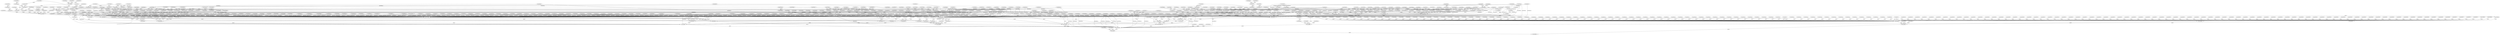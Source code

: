 digraph Ontology {
	page="11,17";
	edge [label="is a"];
	CCO_B0000001 -> CCO_U0000004;
	edge [label="participates_in"];
	CCO_B0000001 -> CCO_P0000004;
	CCO_B0000002 -> CCO_U0000004;
	edge [label="participates_in"];
	CCO_B0000002 -> CCO_P0000004;
	CCO_B0000005 -> CCO_U0000004;
	edge [label="participates_in"];
	CCO_B0000005 -> CCO_P0000004;
	CCO_B0000005 -> CCO_P0000010;
	CCO_B0000006 -> CCO_U0000004;
	edge [label="participates_in"];
	CCO_B0000006 -> CCO_P0000124;
	CCO_B0000007 -> CCO_U0000004;
	edge [label="participates_in"];
	CCO_B0000007 -> CCO_P0000015;
	CCO_B0000008 -> CCO_U0000004;
	edge [label="participates_in"];
	CCO_B0000008 -> CCO_P0000067;
	CCO_B0000008 -> CCO_P0000068;
	CCO_B0000008 -> CCO_P0000108;
	CCO_B0000009 -> CCO_U0000004;
	edge [label="participates_in"];
	CCO_B0000009 -> CCO_P0000007;
	CCO_B0000009 -> CCO_P0000178;
	CCO_B0000010 -> CCO_U0000004;
	edge [label="participates_in"];
	CCO_B0000010 -> CCO_P0000194;
	CCO_B0000011 -> CCO_U0000004;
	edge [label="participates_in"];
	CCO_B0000011 -> CCO_P0000194;
	CCO_B0000012 -> CCO_U0000004;
	edge [label="participates_in"];
	CCO_B0000012 -> CCO_P0000194;
	CCO_B0000013 -> CCO_U0000004;
	edge [label="participates_in"];
	CCO_B0000013 -> CCO_P0000004;
	CCO_B0000013 -> CCO_P0000010;
	CCO_B0000014 -> CCO_U0000004;
	edge [label="participates_in"];
	CCO_B0000014 -> CCO_P0000004;
	CCO_B0000014 -> CCO_P0000010;
	CCO_B0000015 -> CCO_U0000004;
	edge [label="participates_in"];
	CCO_B0000015 -> CCO_P0000004;
	CCO_B0000015 -> CCO_P0000010;
	CCO_B0000016 -> CCO_U0000004;
	edge [label="participates_in"];
	CCO_B0000016 -> CCO_P0000004;
	CCO_B0000017 -> CCO_U0000004;
	edge [label="participates_in"];
	CCO_B0000017 -> CCO_P0000015;
	CCO_B0000018 -> CCO_U0000004;
	edge [label="participates_in"];
	CCO_B0000018 -> CCO_P0000003;
	CCO_B0000019 -> CCO_U0000004;
	edge [label="participates_in"];
	CCO_B0000019 -> CCO_P0000124;
	CCO_B0000020 -> CCO_U0000004;
	edge [label="participates_in"];
	CCO_B0000020 -> CCO_P0000103;
	CCO_B0000021 -> CCO_U0000004;
	edge [label="participates_in"];
	CCO_B0000021 -> CCO_P0000108;
	CCO_B0000022 -> CCO_U0000004;
	edge [label="participates_in"];
	CCO_B0000022 -> CCO_P0000103;
	CCO_B0000022 -> CCO_P0000108;
	CCO_B0000022 -> CCO_P0000117;
	CCO_B0000022 -> CCO_P0000120;
	CCO_B0000023 -> CCO_U0000004;
	edge [label="participates_in"];
	CCO_B0000023 -> CCO_P0000004;
	CCO_B0000024 -> CCO_U0000004;
	edge [label="participates_in"];
	CCO_B0000024 -> CCO_P0000004;
	CCO_B0000025 -> CCO_U0000004;
	edge [label="participates_in"];
	CCO_B0000025 -> CCO_P0000004;
	CCO_B0000026 -> CCO_U0000004;
	edge [label="participates_in"];
	CCO_B0000026 -> CCO_P0000108;
	CCO_B0000026 -> CCO_P0000233;
	CCO_B0000028 -> CCO_U0000004;
	edge [label="participates_in"];
	CCO_B0000028 -> CCO_P0000004;
	CCO_B0000029 -> CCO_U0000004;
	edge [label="participates_in"];
	CCO_B0000029 -> CCO_P0000004;
	CCO_B0000030 -> CCO_U0000004;
	edge [label="participates_in"];
	CCO_B0000030 -> CCO_P0000056;
	CCO_B0000031 -> CCO_U0000004;
	edge [label="participates_in"];
	CCO_B0000031 -> CCO_P0000056;
	CCO_B0000032 -> CCO_U0000004;
	edge [label="participates_in"];
	CCO_B0000032 -> CCO_P0000294;
	CCO_B0000033 -> CCO_U0000004;
	edge [label="participates_in"];
	CCO_B0000033 -> CCO_P0000294;
	CCO_B0000034 -> CCO_U0000004;
	edge [label="participates_in"];
	CCO_B0000034 -> CCO_P0000103;
	CCO_B0000035 -> CCO_U0000004;
	edge [label="participates_in"];
	CCO_B0000035 -> CCO_P0000124;
	CCO_B0000036 -> CCO_U0000004;
	edge [label="participates_in"];
	CCO_B0000036 -> CCO_P0000112;
	CCO_B0000037 -> CCO_U0000004;
	edge [label="participates_in"];
	CCO_B0000037 -> CCO_P0000130;
	CCO_B0000038 -> CCO_U0000004;
	edge [label="participates_in"];
	CCO_B0000038 -> CCO_P0000004;
	CCO_B0000039 -> CCO_U0000004;
	edge [label="participates_in"];
	CCO_B0000039 -> CCO_P0000004;
	CCO_B0000040 -> CCO_U0000004;
	edge [label="participates_in"];
	CCO_B0000040 -> CCO_P0000004;
	CCO_B0000041 -> CCO_U0000004;
	edge [label="participates_in"];
	CCO_B0000041 -> CCO_P0000194;
	CCO_B0000042 -> CCO_U0000004;
	edge [label="participates_in"];
	CCO_B0000042 -> CCO_P0000093;
	CCO_B0000043 -> CCO_U0000004;
	edge [label="participates_in"];
	CCO_B0000043 -> CCO_P0000056;
	CCO_B0000045 -> CCO_U0000004;
	edge [label="participates_in"];
	CCO_B0000045 -> CCO_P0000056;
	CCO_B0000046 -> CCO_U0000004;
	edge [label="participates_in"];
	CCO_B0000046 -> CCO_P0000004;
	CCO_B0000047 -> CCO_U0000004;
	edge [label="participates_in"];
	CCO_B0000047 -> CCO_P0000004;
	CCO_B0000048 -> CCO_U0000004;
	edge [label="participates_in"];
	CCO_B0000048 -> CCO_P0000004;
	CCO_B0000049 -> CCO_U0000004;
	edge [label="participates_in"];
	CCO_B0000049 -> CCO_P0000004;
	CCO_B0000050 -> CCO_U0000004;
	edge [label="participates_in"];
	CCO_B0000050 -> CCO_P0000009;
	CCO_B0000051 -> CCO_U0000004;
	edge [label="participates_in"];
	CCO_B0000051 -> CCO_P0000004;
	CCO_B0000052 -> CCO_U0000004;
	edge [label="participates_in"];
	CCO_B0000052 -> CCO_P0000004;
	CCO_B0000053 -> CCO_U0000004;
	edge [label="participates_in"];
	CCO_B0000053 -> CCO_P0000004;
	CCO_B0000054 -> CCO_U0000004;
	edge [label="participates_in"];
	CCO_B0000054 -> CCO_P0000056;
	CCO_B0000055 -> CCO_U0000004;
	edge [label="participates_in"];
	CCO_B0000055 -> CCO_P0000004;
	CCO_B0000056 -> CCO_U0000004;
	edge [label="participates_in"];
	CCO_B0000056 -> CCO_P0000004;
	CCO_B0000057 -> CCO_U0000004;
	edge [label="participates_in"];
	CCO_B0000057 -> CCO_P0000004;
	CCO_B0000058 -> CCO_U0000004;
	edge [label="participates_in"];
	CCO_B0000058 -> CCO_P0000004;
	CCO_B0000059 -> CCO_U0000004;
	edge [label="participates_in"];
	CCO_B0000059 -> CCO_P0000194;
	CCO_B0000060 -> CCO_U0000004;
	edge [label="participates_in"];
	CCO_B0000060 -> CCO_P0000004;
	CCO_B0000061 -> CCO_U0000004;
	edge [label="participates_in"];
	CCO_B0000061 -> CCO_P0000004;
	CCO_B0000062 -> CCO_U0000004;
	edge [label="participates_in"];
	CCO_B0000062 -> CCO_P0000004;
	CCO_B0000063 -> CCO_U0000004;
	edge [label="participates_in"];
	CCO_B0000063 -> CCO_P0000056;
	CCO_B0000064 -> CCO_U0000004;
	edge [label="participates_in"];
	CCO_B0000064 -> CCO_P0000037;
	CCO_B0000064 -> CCO_P0000069;
	CCO_B0000065 -> CCO_U0000004;
	edge [label="participates_in"];
	CCO_B0000065 -> CCO_P0000004;
	CCO_B0000066 -> CCO_U0000004;
	edge [label="participates_in"];
	CCO_B0000066 -> CCO_P0000139;
	CCO_B0000067 -> CCO_U0000004;
	edge [label="participates_in"];
	CCO_B0000067 -> CCO_P0000004;
	CCO_B0000070 -> CCO_U0000004;
	edge [label="participates_in"];
	CCO_B0000070 -> CCO_P0000004;
	CCO_B0000071 -> CCO_U0000004;
	edge [label="participates_in"];
	CCO_B0000071 -> CCO_P0000004;
	CCO_B0000072 -> CCO_U0000004;
	edge [label="participates_in"];
	CCO_B0000072 -> CCO_P0000108;
	CCO_B0000073 -> CCO_U0000004;
	edge [label="participates_in"];
	CCO_B0000073 -> CCO_P0000057;
	CCO_B0000073 -> CCO_P0000194;
	CCO_B0000074 -> CCO_U0000004;
	edge [label="participates_in"];
	CCO_B0000074 -> CCO_P0000069;
	CCO_B0000075 -> CCO_U0000004;
	edge [label="participates_in"];
	CCO_B0000075 -> CCO_P0000004;
	CCO_B0000076 -> CCO_U0000004;
	edge [label="participates_in"];
	CCO_B0000076 -> CCO_P0000004;
	CCO_B0000078 -> CCO_U0000004;
	edge [label="participates_in"];
	CCO_B0000078 -> CCO_P0000004;
	CCO_B0000079 -> CCO_U0000004;
	edge [label="participates_in"];
	CCO_B0000079 -> CCO_P0000093;
	CCO_B0000080 -> CCO_U0000004;
	edge [label="participates_in"];
	CCO_B0000080 -> CCO_P0000194;
	CCO_B0000081 -> CCO_U0000004;
	edge [label="participates_in"];
	CCO_B0000081 -> CCO_P0000004;
	CCO_B0000082 -> CCO_U0000004;
	edge [label="participates_in"];
	CCO_B0000082 -> CCO_P0000056;
	CCO_B0000083 -> CCO_U0000004;
	edge [label="participates_in"];
	CCO_B0000083 -> CCO_P0000194;
	CCO_B0000084 -> CCO_U0000004;
	edge [label="participates_in"];
	CCO_B0000084 -> CCO_P0000004;
	CCO_B0000085 -> CCO_U0000004;
	edge [label="participates_in"];
	CCO_B0000085 -> CCO_P0000004;
	CCO_B0000086 -> CCO_U0000004;
	edge [label="participates_in"];
	CCO_B0000086 -> CCO_P0000004;
	CCO_B0000087 -> CCO_U0000004;
	edge [label="participates_in"];
	CCO_B0000087 -> CCO_P0000004;
	CCO_B0000088 -> CCO_U0000004;
	edge [label="participates_in"];
	CCO_B0000088 -> CCO_P0000004;
	CCO_B0000089 -> CCO_U0000004;
	edge [label="participates_in"];
	CCO_B0000089 -> CCO_P0000163;
	CCO_B0000090 -> CCO_U0000004;
	edge [label="participates_in"];
	CCO_B0000090 -> CCO_P0000004;
	CCO_B0000091 -> CCO_U0000004;
	edge [label="participates_in"];
	CCO_B0000091 -> CCO_P0000254;
	CCO_B0000092 -> CCO_U0000004;
	edge [label="participates_in"];
	CCO_B0000092 -> CCO_P0000108;
	CCO_B0000093 -> CCO_U0000004;
	edge [label="participates_in"];
	CCO_B0000093 -> CCO_P0000004;
	CCO_B0000094 -> CCO_U0000004;
	edge [label="participates_in"];
	CCO_B0000094 -> CCO_P0000056;
	CCO_B0000095 -> CCO_U0000004;
	edge [label="participates_in"];
	CCO_B0000095 -> CCO_P0000103;
	CCO_B0000096 -> CCO_U0000004;
	edge [label="participates_in"];
	CCO_B0000096 -> CCO_P0000004;
	CCO_B0000097 -> CCO_U0000004;
	edge [label="participates_in"];
	CCO_B0000097 -> CCO_P0000004;
	CCO_B0000098 -> CCO_U0000004;
	edge [label="participates_in"];
	CCO_B0000098 -> CCO_P0000004;
	CCO_B0000099 -> CCO_U0000004;
	edge [label="participates_in"];
	CCO_B0000099 -> CCO_P0000004;
	CCO_B0000100 -> CCO_U0000004;
	edge [label="participates_in"];
	CCO_B0000100 -> CCO_P0000069;
	CCO_B0000101 -> CCO_U0000004;
	edge [label="participates_in"];
	CCO_B0000101 -> CCO_P0000004;
	CCO_B0000102 -> CCO_U0000004;
	edge [label="participates_in"];
	CCO_B0000102 -> CCO_P0000078;
	CCO_B0000103 -> CCO_U0000004;
	edge [label="participates_in"];
	CCO_B0000103 -> CCO_P0000004;
	CCO_B0000104 -> CCO_U0000004;
	edge [label="participates_in"];
	CCO_B0000104 -> CCO_P0000004;
	CCO_B0000105 -> CCO_U0000004;
	edge [label="participates_in"];
	CCO_B0000105 -> CCO_P0000004;
	CCO_B0000106 -> CCO_U0000004;
	edge [label="participates_in"];
	CCO_B0000106 -> CCO_P0000194;
	CCO_B0000107 -> CCO_U0000004;
	edge [label="participates_in"];
	CCO_B0000107 -> CCO_P0000092;
	CCO_B0000108 -> CCO_U0000004;
	edge [label="participates_in"];
	CCO_B0000108 -> CCO_P0000266;
	CCO_B0000109 -> CCO_U0000004;
	edge [label="participates_in"];
	CCO_B0000109 -> CCO_P0000004;
	CCO_B0000110 -> CCO_U0000004;
	edge [label="participates_in"];
	CCO_B0000110 -> CCO_P0000056;
	CCO_B0000110 -> CCO_P0000069;
	CCO_B0000111 -> CCO_U0000004;
	edge [label="participates_in"];
	CCO_B0000111 -> CCO_P0000056;
	CCO_B0000112 -> CCO_U0000004;
	edge [label="participates_in"];
	CCO_B0000112 -> CCO_P0000004;
	CCO_B0000113 -> CCO_U0000004;
	edge [label="participates_in"];
	CCO_B0000113 -> CCO_P0000004;
	CCO_B0000114 -> CCO_U0000004;
	edge [label="participates_in"];
	CCO_B0000114 -> CCO_P0000004;
	CCO_B0000115 -> CCO_U0000004;
	edge [label="participates_in"];
	CCO_B0000115 -> CCO_P0000004;
	CCO_B0000116 -> CCO_U0000004;
	edge [label="participates_in"];
	CCO_B0000116 -> CCO_P0000197;
	CCO_B0000117 -> CCO_U0000004;
	edge [label="participates_in"];
	CCO_B0000117 -> CCO_P0000004;
	CCO_B0000118 -> CCO_U0000004;
	edge [label="participates_in"];
	CCO_B0000118 -> CCO_P0000069;
	CCO_B0000118 -> CCO_P0000117;
	CCO_B0000119 -> CCO_U0000004;
	edge [label="participates_in"];
	CCO_B0000119 -> CCO_P0000056;
	CCO_B0000120 -> CCO_U0000004;
	edge [label="participates_in"];
	CCO_B0000120 -> CCO_P0000004;
	CCO_B0000121 -> CCO_U0000004;
	edge [label="participates_in"];
	CCO_B0000121 -> CCO_P0000004;
	CCO_B0000122 -> CCO_U0000004;
	edge [label="participates_in"];
	CCO_B0000122 -> CCO_P0000004;
	CCO_B0000123 -> CCO_U0000004;
	edge [label="participates_in"];
	CCO_B0000123 -> CCO_P0000037;
	CCO_B0000124 -> CCO_U0000004;
	edge [label="participates_in"];
	CCO_B0000124 -> CCO_P0000106;
	CCO_B0000125 -> CCO_U0000004;
	edge [label="participates_in"];
	CCO_B0000125 -> CCO_P0000194;
	CCO_B0000126 -> CCO_U0000004;
	edge [label="participates_in"];
	CCO_B0000126 -> CCO_P0000011;
	CCO_B0000127 -> CCO_U0000004;
	edge [label="participates_in"];
	CCO_B0000127 -> CCO_P0000188;
	CCO_B0000128 -> CCO_U0000004;
	edge [label="participates_in"];
	CCO_B0000128 -> CCO_P0000103;
	CCO_B0000128 -> CCO_P0000108;
	CCO_B0000129 -> CCO_U0000004;
	edge [label="participates_in"];
	CCO_B0000129 -> CCO_P0000069;
	CCO_B0000130 -> CCO_U0000004;
	edge [label="participates_in"];
	CCO_B0000130 -> CCO_P0000131;
	CCO_B0000131 -> CCO_U0000004;
	edge [label="participates_in"];
	CCO_B0000131 -> CCO_P0000069;
	CCO_B0000132 -> CCO_U0000004;
	edge [label="participates_in"];
	CCO_B0000132 -> CCO_P0000288;
	CCO_B0000133 -> CCO_U0000004;
	edge [label="participates_in"];
	CCO_B0000133 -> CCO_P0000004;
	CCO_B0000134 -> CCO_U0000004;
	edge [label="participates_in"];
	CCO_B0000134 -> CCO_P0000056;
	CCO_B0000135 -> CCO_U0000004;
	edge [label="participates_in"];
	CCO_B0000135 -> CCO_P0000009;
	CCO_B0000136 -> CCO_U0000004;
	edge [label="participates_in"];
	CCO_B0000136 -> CCO_P0000004;
	CCO_B0000137 -> CCO_U0000004;
	edge [label="participates_in"];
	CCO_B0000137 -> CCO_P0000004;
	CCO_B0000138 -> CCO_U0000004;
	edge [label="participates_in"];
	CCO_B0000138 -> CCO_P0000056;
	CCO_B0000140 -> CCO_U0000004;
	edge [label="participates_in"];
	CCO_B0000140 -> CCO_P0000130;
	CCO_B0000141 -> CCO_U0000004;
	edge [label="participates_in"];
	CCO_B0000141 -> CCO_P0000011;
	CCO_B0000142 -> CCO_U0000004;
	edge [label="participates_in"];
	CCO_B0000142 -> CCO_P0000194;
	CCO_B0000142 -> CCO_P0000198;
	CCO_B0000143 -> CCO_U0000004;
	edge [label="participates_in"];
	CCO_B0000143 -> CCO_P0000004;
	CCO_B0000144 -> CCO_U0000004;
	edge [label="participates_in"];
	CCO_B0000144 -> CCO_P0000004;
	CCO_B0000145 -> CCO_U0000004;
	edge [label="participates_in"];
	CCO_B0000145 -> CCO_P0000004;
	CCO_B0000146 -> CCO_U0000004;
	edge [label="participates_in"];
	CCO_B0000146 -> CCO_P0000056;
	CCO_B0000147 -> CCO_U0000004;
	edge [label="participates_in"];
	CCO_B0000147 -> CCO_P0000201;
	CCO_B0000148 -> CCO_U0000004;
	edge [label="participates_in"];
	CCO_B0000148 -> CCO_P0000004;
	CCO_B0000149 -> CCO_U0000004;
	edge [label="participates_in"];
	CCO_B0000149 -> CCO_P0000056;
	CCO_B0000150 -> CCO_U0000004;
	edge [label="participates_in"];
	CCO_B0000150 -> CCO_P0000117;
	CCO_B0000151 -> CCO_U0000004;
	edge [label="participates_in"];
	CCO_B0000151 -> CCO_P0000124;
	CCO_B0000152 -> CCO_U0000004;
	edge [label="participates_in"];
	CCO_B0000152 -> CCO_P0000107;
	CCO_B0000153 -> CCO_U0000004;
	edge [label="participates_in"];
	CCO_B0000153 -> CCO_P0000194;
	CCO_B0000154 -> CCO_U0000004;
	edge [label="participates_in"];
	CCO_B0000154 -> CCO_P0000108;
	CCO_B0000154 -> CCO_P0000117;
	CCO_B0000154 -> CCO_P0000120;
	CCO_B0000155 -> CCO_U0000004;
	edge [label="participates_in"];
	CCO_B0000155 -> CCO_P0000130;
	CCO_B0000156 -> CCO_U0000004;
	edge [label="participates_in"];
	CCO_B0000156 -> CCO_P0000004;
	CCO_B0000157 -> CCO_U0000004;
	edge [label="participates_in"];
	CCO_B0000157 -> CCO_P0000004;
	CCO_B0000157 -> CCO_P0000037;
	CCO_B0000158 -> CCO_U0000004;
	edge [label="participates_in"];
	CCO_B0000158 -> CCO_P0000004;
	edge [label="part_of"];
	CCO_P0000001 -> CCO_P0000058;
	edge [label="part_of"];
	CCO_P0000002 -> CCO_P0000069;
	edge [label="part_of"];
	CCO_P0000003 -> CCO_P0000038;
	CCO_P0000004 -> CCO_P0000294;
	CCO_P0000005 -> CCO_P0000004;
	CCO_P0000006 -> CCO_P0000157;
	CCO_P0000007 -> CCO_P0000157;
	CCO_P0000008 -> CCO_P0000005;
	CCO_P0000009 -> CCO_P0000004;
	CCO_P0000010 -> CCO_P0000262;
	edge [label="part_of"];
	CCO_P0000010 -> CCO_P0000273;
	edge [label="part_of"];
	CCO_P0000011 -> CCO_P0000273;
	edge [label="part_of"];
	CCO_P0000012 -> CCO_P0000011;
	CCO_P0000013 -> CCO_P0000264;
	edge [label="part_of"];
	CCO_P0000013 -> CCO_P0000273;
	CCO_P0000014 -> CCO_P0000263;
	edge [label="part_of"];
	CCO_P0000014 -> CCO_P0000273;
	edge [label="part_of"];
	CCO_P0000015 -> CCO_P0000273;
	CCO_P0000016 -> CCO_P0000038;
	edge [label="part_of"];
	CCO_P0000016 -> CCO_P0000037;
	CCO_P0000017 -> CCO_P0000268;
	edge [label="part_of"];
	CCO_P0000017 -> CCO_P0000069;
	CCO_P0000018 -> CCO_P0000267;
	edge [label="part_of"];
	CCO_P0000018 -> CCO_P0000069;
	CCO_P0000019 -> CCO_P0000266;
	edge [label="part_of"];
	CCO_P0000019 -> CCO_P0000069;
	CCO_P0000020 -> CCO_P0000019;
	CCO_P0000021 -> CCO_P0000019;
	CCO_P0000022 -> CCO_P0000270;
	edge [label="part_of"];
	CCO_P0000022 -> CCO_P0000069;
	edge [label="part_of"];
	CCO_P0000023 -> CCO_P0000010;
	edge [label="part_of"];
	CCO_P0000024 -> CCO_P0000013;
	edge [label="part_of"];
	CCO_P0000025 -> CCO_P0000014;
	edge [label="part_of"];
	CCO_P0000026 -> CCO_P0000015;
	CCO_P0000027 -> CCO_P0000177;
	CCO_P0000028 -> CCO_P0000005;
	edge [label="part_of"];
	CCO_P0000029 -> CCO_P0000265;
	edge [label="part_of"];
	CCO_P0000030 -> CCO_P0000273;
	edge [label="part_of"];
	CCO_P0000031 -> CCO_P0000069;
	edge [label="part_of"];
	CCO_P0000032 -> CCO_P0000105;
	edge [label="part_of"];
	CCO_P0000033 -> CCO_P0000105;
	edge [label="part_of"];
	CCO_P0000034 -> CCO_P0000105;
	edge [label="part_of"];
	CCO_P0000035 -> CCO_P0000105;
	edge [label="part_of"];
	CCO_P0000036 -> CCO_P0000105;
	CCO_P0000037 -> CCO_P0000056;
	edge [label="part_of"];
	CCO_P0000038 -> CCO_P0000056;
	edge [label="part_of"];
	CCO_P0000039 -> CCO_P0000016;
	CCO_P0000040 -> CCO_P0000004;
	CCO_P0000041 -> CCO_P0000040;
	CCO_P0000042 -> CCO_P0000104;
	edge [label="part_of"];
	CCO_P0000043 -> CCO_P0000054;
	CCO_P0000043 -> CCO_P0000108;
	edge [label="part_of"];
	CCO_P0000044 -> CCO_P0000054;
	CCO_P0000044 -> CCO_P0000108;
	edge [label="part_of"];
	CCO_P0000045 -> CCO_P0000054;
	CCO_P0000045 -> CCO_P0000108;
	edge [label="part_of"];
	CCO_P0000046 -> CCO_P0000108;
	edge [label="part_of"];
	CCO_P0000047 -> CCO_P0000054;
	CCO_P0000047 -> CCO_P0000108;
	edge [label="part_of"];
	CCO_P0000048 -> CCO_P0000054;
	CCO_P0000048 -> CCO_P0000108;
	CCO_P0000049 -> CCO_P0000254;
	edge [label="part_of"];
	CCO_P0000049 -> CCO_P0000108;
	CCO_P0000049 -> CCO_P0000191;
	edge [label="part_of"];
	CCO_P0000050 -> CCO_P0000054;
	edge [label="part_of"];
	CCO_P0000051 -> CCO_P0000054;
	CCO_P0000052 -> CCO_P0000057;
	CCO_P0000053 -> CCO_P0000095;
	edge [label="part_of"];
	CCO_P0000054 -> CCO_P0000104;
	CCO_P0000055 -> CCO_P0000158;
	CCO_P0000056 -> CCO_U0000002;
	CCO_P0000057 -> CCO_P0000198;
	edge [label="part_of"];
	CCO_P0000058 -> CCO_P0000037;
	CCO_P0000059 -> CCO_P0000242;
	edge [label="part_of"];
	CCO_P0000059 -> CCO_P0000117;
	CCO_P0000060 -> CCO_P0000059;
	edge [label="part_of"];
	CCO_P0000060 -> CCO_P0000118;
	CCO_P0000061 -> CCO_P0000059;
	edge [label="part_of"];
	CCO_P0000061 -> CCO_P0000119;
	CCO_P0000062 -> CCO_P0000242;
	edge [label="part_of"];
	CCO_P0000062 -> CCO_P0000120;
	CCO_P0000063 -> CCO_P0000062;
	edge [label="part_of"];
	CCO_P0000063 -> CCO_P0000121;
	CCO_P0000064 -> CCO_P0000062;
	edge [label="part_of"];
	CCO_P0000064 -> CCO_P0000123;
	CCO_P0000065 -> CCO_P0000189;
	edge [label="part_of"];
	CCO_P0000065 -> CCO_P0000117;
	edge [label="part_of"];
	CCO_P0000066 -> CCO_P0000002;
	CCO_P0000067 -> CCO_P0000240;
	edge [label="part_of"];
	CCO_P0000067 -> CCO_P0000117;
	CCO_P0000068 -> CCO_P0000240;
	edge [label="part_of"];
	CCO_P0000068 -> CCO_P0000120;
	edge [label="part_of"];
	CCO_P0000069 -> CCO_P0000016;
	CCO_P0000070 -> CCO_P0000206;
	CCO_P0000071 -> CCO_P0000070;
	CCO_P0000071 -> CCO_P0000216;
	CCO_P0000072 -> CCO_P0000070;
	CCO_P0000072 -> CCO_P0000218;
	CCO_P0000073 -> CCO_P0000070;
	CCO_P0000073 -> CCO_P0000220;
	edge [label="part_of"];
	CCO_P0000074 -> CCO_P0000016;
	CCO_P0000075 -> CCO_P0000074;
	CCO_P0000076 -> CCO_P0000074;
	CCO_P0000077 -> CCO_P0000074;
	edge [label="part_of"];
	CCO_P0000078 -> CCO_P0000002;
	edge [label="part_of"];
	CCO_P0000079 -> CCO_P0000037;
	edge [label="part_of"];
	CCO_P0000080 -> CCO_P0000079;
	edge [label="part_of"];
	CCO_P0000081 -> CCO_P0000002;
	edge [label="part_of"];
	CCO_P0000082 -> CCO_P0000002;
	edge [label="part_of"];
	CCO_P0000083 -> CCO_P0000002;
	edge [label="part_of"];
	CCO_P0000084 -> CCO_P0000037;
	edge [label="part_of"];
	CCO_P0000085 -> CCO_P0000084;
	edge [label="part_of"];
	CCO_P0000086 -> CCO_P0000084;
	CCO_P0000087 -> CCO_P0000004;
	edge [label="part_of"];
	CCO_P0000087 -> CCO_P0000069;
	CCO_P0000088 -> CCO_P0000124;
	edge [label="part_of"];
	CCO_P0000088 -> CCO_P0000010;
	edge [label="part_of"];
	CCO_P0000089 -> CCO_P0000013;
	CCO_P0000089 -> CCO_P0000124;
	edge [label="part_of"];
	CCO_P0000090 -> CCO_P0000069;
	CCO_P0000091 -> CCO_P0000282;
	edge [label="part_of"];
	CCO_P0000091 -> CCO_P0000139;
	CCO_P0000092 -> CCO_P0000005;
	CCO_P0000092 -> CCO_P0000087;
	CCO_P0000093 -> CCO_P0000092;
	CCO_P0000093 -> CCO_P0000164;
	CCO_P0000094 -> CCO_P0000092;
	CCO_P0000094 -> CCO_P0000159;
	CCO_P0000095 -> CCO_P0000087;
	edge [label="part_of"];
	CCO_P0000096 -> CCO_P0000056;
	edge [label="part_of"];
	CCO_P0000097 -> CCO_P0000251;
	CCO_P0000098 -> CCO_P0000252;
	CCO_P0000099 -> CCO_P0000096;
	edge [label="part_of"];
	CCO_P0000100 -> CCO_P0000271;
	edge [label="part_of"];
	CCO_P0000101 -> CCO_P0000271;
	CCO_P0000102 -> CCO_P0000056;
	edge [label="part_of"];
	CCO_P0000103 -> CCO_P0000271;
	edge [label="part_of"];
	CCO_P0000104 -> CCO_P0000103;
	CCO_P0000105 -> CCO_P0000268;
	edge [label="part_of"];
	CCO_P0000105 -> CCO_P0000104;
	edge [label="part_of"];
	CCO_P0000106 -> CCO_P0000104;
	edge [label="part_of"];
	CCO_P0000107 -> CCO_P0000106;
	edge [label="part_of"];
	CCO_P0000108 -> CCO_P0000104;
	CCO_P0000109 -> CCO_P0000267;
	edge [label="part_of"];
	CCO_P0000109 -> CCO_P0000104;
	CCO_P0000110 -> CCO_P0000266;
	edge [label="part_of"];
	CCO_P0000110 -> CCO_P0000104;
	CCO_P0000111 -> CCO_P0000270;
	edge [label="part_of"];
	CCO_P0000111 -> CCO_P0000104;
	edge [label="part_of"];
	CCO_P0000112 -> CCO_P0000103;
	CCO_P0000113 -> CCO_P0000268;
	edge [label="part_of"];
	CCO_P0000113 -> CCO_P0000112;
	CCO_P0000114 -> CCO_P0000267;
	edge [label="part_of"];
	CCO_P0000114 -> CCO_P0000112;
	CCO_P0000115 -> CCO_P0000266;
	edge [label="part_of"];
	CCO_P0000115 -> CCO_P0000112;
	CCO_P0000116 -> CCO_P0000270;
	edge [label="part_of"];
	CCO_P0000116 -> CCO_P0000112;
	CCO_P0000117 -> CCO_P0000103;
	edge [label="part_of"];
	CCO_P0000118 -> CCO_P0000117;
	edge [label="part_of"];
	CCO_P0000119 -> CCO_P0000117;
	CCO_P0000120 -> CCO_P0000103;
	edge [label="part_of"];
	CCO_P0000121 -> CCO_P0000120;
	CCO_P0000122 -> CCO_P0000044;
	edge [label="part_of"];
	CCO_P0000123 -> CCO_P0000120;
	CCO_P0000124 -> CCO_P0000004;
	edge [label="part_of"];
	CCO_P0000124 -> CCO_P0000037;
	edge [label="part_of"];
	CCO_P0000125 -> CCO_P0000129;
	CCO_P0000125 -> CCO_P0000175;
	edge [label="part_of"];
	CCO_P0000126 -> CCO_P0000129;
	CCO_P0000126 -> CCO_P0000176;
	CCO_P0000127 -> CCO_P0000004;
	edge [label="part_of"];
	CCO_P0000128 -> CCO_P0000104;
	CCO_P0000129 -> CCO_P0000124;
	edge [label="part_of"];
	CCO_P0000129 -> CCO_P0000193;
	edge [label="part_of"];
	CCO_P0000130 -> CCO_P0000069;
	CCO_P0000131 -> CCO_P0000242;
	edge [label="part_of"];
	CCO_P0000131 -> CCO_P0000117;
	CCO_P0000132 -> CCO_P0000189;
	edge [label="part_of"];
	CCO_P0000132 -> CCO_P0000120;
	CCO_P0000133 -> CCO_P0000056;
	edge [label="part_of"];
	CCO_P0000134 -> CCO_P0000189;
	CCO_P0000135 -> CCO_P0000134;
	edge [label="part_of"];
	CCO_P0000135 -> CCO_P0000132;
	CCO_P0000136 -> CCO_P0000134;
	edge [label="part_of"];
	CCO_P0000136 -> CCO_P0000065;
	CCO_P0000137 -> CCO_P0000004;
	edge [label="part_of"];
	CCO_P0000138 -> CCO_P0000056;
	CCO_P0000139 -> CCO_P0000087;
	edge [label="part_of"];
	CCO_P0000139 -> CCO_P0000090;
	CCO_P0000140 -> CCO_P0000058;
	edge [label="part_of"];
	CCO_P0000141 -> CCO_P0000103;
	CCO_P0000142 -> CCO_P0000057;
	edge [label="part_of"];
	CCO_P0000143 -> CCO_P0000096;
	edge [label="part_of"];
	CCO_P0000144 -> CCO_P0000106;
	CCO_P0000145 -> CCO_P0000173;
	edge [label="part_of"];
	CCO_P0000146 -> CCO_P0000145;
	CCO_P0000147 -> CCO_P0000146;
	CCO_P0000148 -> CCO_P0000146;
	edge [label="part_of"];
	CCO_P0000149 -> CCO_P0000082;
	edge [label="part_of"];
	CCO_P0000150 -> CCO_P0000160;
	CCO_P0000151 -> CCO_P0000095;
	CCO_P0000152 -> CCO_P0000005;
	edge [label="part_of"];
	CCO_P0000153 -> CCO_P0000152;
	CCO_P0000154 -> CCO_P0000005;
	CCO_P0000155 -> CCO_P0000154;
	CCO_P0000155 -> CCO_P0000162;
	CCO_P0000156 -> CCO_P0000154;
	CCO_P0000156 -> CCO_P0000163;
	CCO_P0000157 -> CCO_P0000005;
	CCO_P0000158 -> CCO_P0000007;
	CCO_P0000159 -> CCO_P0000007;
	CCO_P0000159 -> CCO_P0000163;
	CCO_P0000160 -> CCO_P0000007;
	CCO_P0000161 -> CCO_P0000160;
	CCO_P0000162 -> CCO_P0000005;
	CCO_P0000163 -> CCO_P0000005;
	CCO_P0000164 -> CCO_P0000005;
	CCO_P0000165 -> CCO_P0000005;
	edge [label="part_of"];
	CCO_P0000166 -> CCO_P0000183;
	CCO_P0000167 -> CCO_P0000009;
	edge [label="part_of"];
	CCO_P0000167 -> CCO_P0000011;
	CCO_P0000168 -> CCO_P0000167;
	CCO_P0000168 -> CCO_P0000194;
	CCO_P0000169 -> CCO_P0000167;
	CCO_P0000169 -> CCO_P0000195;
	CCO_P0000170 -> CCO_P0000009;
	edge [label="part_of"];
	CCO_P0000170 -> CCO_P0000015;
	CCO_P0000171 -> CCO_P0000170;
	CCO_P0000171 -> CCO_P0000194;
	CCO_P0000172 -> CCO_P0000170;
	CCO_P0000172 -> CCO_P0000195;
	CCO_P0000173 -> CCO_P0000004;
	edge [label="part_of"];
	CCO_P0000174 -> CCO_P0000190;
	CCO_P0000175 -> CCO_P0000193;
	CCO_P0000176 -> CCO_P0000193;
	edge [label="part_of"];
	CCO_P0000177 -> CCO_P0000037;
	edge [label="part_of"];
	CCO_P0000178 -> CCO_P0000103;
	edge [label="part_of"];
	CCO_P0000179 -> CCO_P0000120;
	edge [label="part_of"];
	CCO_P0000180 -> CCO_P0000054;
	CCO_P0000180 -> CCO_P0000108;
	CCO_P0000181 -> CCO_P0000122;
	CCO_P0000182 -> CCO_P0000122;
	CCO_P0000183 -> CCO_P0000257;
	edge [label="part_of"];
	CCO_P0000183 -> CCO_P0000191;
	CCO_P0000184 -> CCO_P0000257;
	edge [label="part_of"];
	CCO_P0000184 -> CCO_P0000192;
	edge [label="part_of"];
	CCO_P0000185 -> CCO_P0000029;
	edge [label="part_of"];
	CCO_P0000186 -> CCO_P0000058;
	CCO_P0000187 -> CCO_P0000040;
	CCO_P0000188 -> CCO_P0000200;
	edge [label="part_of"];
	CCO_P0000188 -> CCO_P0000108;
	edge [label="part_of"];
	CCO_P0000189 -> CCO_P0000103;
	edge [label="part_of"];
	CCO_P0000190 -> CCO_P0000103;
	edge [label="part_of"];
	CCO_P0000191 -> CCO_P0000104;
	CCO_P0000191 -> CCO_P0000189;
	edge [label="part_of"];
	CCO_P0000192 -> CCO_P0000112;
	CCO_P0000192 -> CCO_P0000189;
	CCO_P0000193 -> CCO_P0000037;
	CCO_P0000194 -> CCO_P0000009;
	CCO_P0000194 -> CCO_P0000198;
	CCO_P0000195 -> CCO_P0000009;
	CCO_P0000195 -> CCO_P0000199;
	CCO_P0000196 -> CCO_P0000089;
	CCO_P0000196 -> CCO_P0000208;
	CCO_P0000197 -> CCO_P0000089;
	CCO_P0000197 -> CCO_P0000209;
	CCO_P0000198 -> CCO_P0000004;
	CCO_P0000199 -> CCO_P0000004;
	CCO_P0000200 -> CCO_P0000178;
	CCO_P0000201 -> CCO_P0000178;
	CCO_P0000202 -> CCO_P0000087;
	CCO_P0000202 -> CCO_P0000198;
	CCO_P0000203 -> CCO_P0000087;
	CCO_P0000203 -> CCO_P0000199;
	CCO_P0000204 -> CCO_P0000139;
	CCO_P0000204 -> CCO_P0000202;
	CCO_P0000205 -> CCO_P0000139;
	CCO_P0000205 -> CCO_P0000203;
	edge [label="part_of"];
	CCO_P0000206 -> CCO_P0000069;
	CCO_P0000207 -> CCO_P0000206;
	CCO_P0000208 -> CCO_P0000124;
	CCO_P0000208 -> CCO_P0000198;
	CCO_P0000209 -> CCO_P0000124;
	CCO_P0000209 -> CCO_P0000199;
	CCO_P0000210 -> CCO_P0000129;
	CCO_P0000210 -> CCO_P0000208;
	CCO_P0000211 -> CCO_P0000129;
	CCO_P0000211 -> CCO_P0000209;
	CCO_P0000212 -> CCO_P0000125;
	CCO_P0000212 -> CCO_P0000210;
	CCO_P0000213 -> CCO_P0000125;
	CCO_P0000213 -> CCO_P0000211;
	CCO_P0000214 -> CCO_P0000126;
	CCO_P0000214 -> CCO_P0000210;
	CCO_P0000215 -> CCO_P0000126;
	CCO_P0000215 -> CCO_P0000211;
	edge [label="part_of"];
	CCO_P0000216 -> CCO_P0000206;
	CCO_P0000217 -> CCO_P0000207;
	CCO_P0000217 -> CCO_P0000216;
	edge [label="part_of"];
	CCO_P0000218 -> CCO_P0000206;
	CCO_P0000219 -> CCO_P0000207;
	CCO_P0000219 -> CCO_P0000218;
	edge [label="part_of"];
	CCO_P0000220 -> CCO_P0000206;
	CCO_P0000221 -> CCO_P0000207;
	CCO_P0000221 -> CCO_P0000220;
	CCO_P0000222 -> CCO_P0000228;
	edge [label="part_of"];
	CCO_P0000222 -> CCO_P0000097;
	CCO_P0000223 -> CCO_P0000222;
	CCO_P0000223 -> CCO_P0000229;
	CCO_P0000224 -> CCO_P0000222;
	CCO_P0000224 -> CCO_P0000230;
	CCO_P0000225 -> CCO_P0000228;
	edge [label="part_of"];
	CCO_P0000225 -> CCO_P0000098;
	CCO_P0000226 -> CCO_P0000225;
	CCO_P0000226 -> CCO_P0000229;
	CCO_P0000227 -> CCO_P0000225;
	CCO_P0000227 -> CCO_P0000230;
	edge [label="part_of"];
	CCO_P0000228 -> CCO_P0000096;
	CCO_P0000229 -> CCO_P0000228;
	CCO_P0000230 -> CCO_P0000228;
	CCO_P0000231 -> CCO_P0000137;
	edge [label="part_of"];
	CCO_P0000232 -> CCO_P0000160;
	edge [label="part_of"];
	CCO_P0000233 -> CCO_P0000106;
	edge [label="part_of"];
	CCO_P0000234 -> CCO_P0000103;
	CCO_P0000235 -> CCO_P0000234;
	CCO_P0000236 -> CCO_P0000234;
	edge [label="part_of"];
	CCO_P0000237 -> CCO_P0000265;
	CCO_P0000238 -> CCO_P0000237;
	edge [label="part_of"];
	CCO_P0000238 -> CCO_P0000104;
	CCO_P0000239 -> CCO_P0000237;
	edge [label="part_of"];
	CCO_P0000239 -> CCO_P0000112;
	edge [label="part_of"];
	CCO_P0000240 -> CCO_P0000104;
	CCO_P0000240 -> CCO_P0000189;
	edge [label="part_of"];
	CCO_P0000241 -> CCO_P0000189;
	CCO_P0000242 -> CCO_P0000029;
	CCO_P0000243 -> CCO_P0000058;
	CCO_P0000244 -> CCO_P0000058;
	CCO_P0000245 -> CCO_P0000029;
	edge [label="part_of"];
	CCO_P0000246 -> CCO_P0000029;
	edge [label="part_of"];
	CCO_P0000247 -> CCO_P0000243;
	edge [label="part_of"];
	CCO_P0000248 -> CCO_P0000242;
	edge [label="part_of"];
	CCO_P0000249 -> CCO_P0000265;
	CCO_P0000250 -> CCO_P0000249;
	edge [label="part_of"];
	CCO_P0000251 -> CCO_P0000096;
	edge [label="part_of"];
	CCO_P0000252 -> CCO_P0000096;
	edge [label="part_of"];
	CCO_P0000253 -> CCO_P0000002;
	edge [label="part_of"];
	CCO_P0000254 -> CCO_P0000189;
	CCO_P0000255 -> CCO_P0000065;
	CCO_P0000255 -> CCO_P0000254;
	CCO_P0000256 -> CCO_P0000132;
	CCO_P0000256 -> CCO_P0000254;
	edge [label="part_of"];
	CCO_P0000257 -> CCO_P0000189;
	edge [label="part_of"];
	CCO_P0000258 -> CCO_P0000002;
	edge [label="part_of"];
	CCO_P0000259 -> CCO_P0000002;
	edge [label="part_of"];
	CCO_P0000260 -> CCO_P0000189;
	edge [label="part_of"];
	CCO_P0000261 -> CCO_P0000189;
	edge [label="part_of"];
	CCO_P0000262 -> CCO_P0000269;
	edge [label="part_of"];
	CCO_P0000263 -> CCO_P0000269;
	edge [label="part_of"];
	CCO_P0000264 -> CCO_P0000269;
	CCO_P0000265 -> CCO_P0000056;
	edge [label="part_of"];
	CCO_P0000266 -> CCO_P0000038;
	edge [label="part_of"];
	CCO_P0000267 -> CCO_P0000038;
	edge [label="part_of"];
	CCO_P0000268 -> CCO_P0000038;
	edge [label="part_of"];
	CCO_P0000269 -> CCO_P0000056;
	edge [label="part_of"];
	CCO_P0000270 -> CCO_P0000038;
	CCO_P0000271 -> CCO_P0000038;
	edge [label="part_of"];
	CCO_P0000271 -> CCO_P0000265;
	CCO_P0000272 -> CCO_P0000269;
	edge [label="part_of"];
	CCO_P0000272 -> CCO_P0000265;
	CCO_P0000273 -> CCO_P0000269;
	edge [label="part_of"];
	CCO_P0000273 -> CCO_P0000037;
	CCO_P0000274 -> CCO_P0000262;
	edge [label="part_of"];
	CCO_P0000274 -> CCO_P0000272;
	CCO_P0000275 -> CCO_P0000263;
	edge [label="part_of"];
	CCO_P0000275 -> CCO_P0000272;
	CCO_P0000276 -> CCO_P0000264;
	edge [label="part_of"];
	CCO_P0000276 -> CCO_P0000272;
	edge [label="part_of"];
	CCO_P0000277 -> CCO_P0000265;
	CCO_P0000278 -> CCO_P0000277;
	edge [label="part_of"];
	CCO_P0000278 -> CCO_P0000104;
	CCO_P0000279 -> CCO_P0000277;
	edge [label="part_of"];
	CCO_P0000279 -> CCO_P0000112;
	edge [label="part_of"];
	CCO_P0000280 -> CCO_P0000269;
	CCO_P0000281 -> CCO_P0000283;
	CCO_P0000282 -> CCO_P0000283;
	edge [label="part_of"];
	CCO_P0000283 -> CCO_P0000037;
	edge [label="part_of"];
	CCO_P0000284 -> CCO_P0000265;
	CCO_P0000285 -> CCO_P0000284;
	CCO_P0000286 -> CCO_P0000284;
	CCO_P0000287 -> CCO_P0000004;
	edge [label="part_of"];
	CCO_P0000287 -> CCO_P0000265;
	CCO_P0000288 -> CCO_P0000199;
	CCO_P0000288 -> CCO_P0000287;
	CCO_P0000289 -> CCO_P0000198;
	CCO_P0000289 -> CCO_P0000287;
	CCO_P0000290 -> CCO_P0000260;
	edge [label="part_of"];
	CCO_P0000290 -> CCO_P0000191;
	CCO_P0000291 -> CCO_P0000260;
	edge [label="part_of"];
	CCO_P0000291 -> CCO_P0000192;
	CCO_P0000292 -> CCO_P0000285;
	CCO_P0000293 -> CCO_P0000005;
	CCO_P0000293 -> CCO_P0000200;
	edge [label="part_of"];
	CCO_P0000293 -> CCO_P0000105;
	edge [label="part_of"];
	CCO_P0000294 -> CCO_P0000056;
	CCO_P0000295 -> CCO_P0000294;
	CCO_P0000296 -> CCO_P0000294;
	CCO_P0000297 -> CCO_P0000296;
	edge [label="part_of"];
	CCO_P0000298 -> CCO_P0000240;
	edge [label="part_of"];
	CCO_P0000299 -> CCO_P0000104;
	CCO_P0000299 -> CCO_P0000301;
	edge [label="part_of"];
	CCO_P0000300 -> CCO_P0000192;
	CCO_P0000300 -> CCO_P0000301;
	CCO_P0000301 -> CCO_P0000254;
	CCO_P0000302 -> CCO_P0000134;
	edge [label="part_of"];
	CCO_P0000302 -> CCO_P0000191;
	CCO_P0000303 -> CCO_P0000134;
	edge [label="part_of"];
	CCO_P0000303 -> CCO_P0000192;
	edge [label="part_of"];
	CCO_P0000304 -> CCO_P0000240;
	edge [label="part_of"];
	CCO_P0000305 -> CCO_P0000107;
	edge [label="part_of"];
	CCO_P0000306 -> CCO_P0000153;
	CCO_P0000307 -> CCO_P0000057;
	CCO_R0000000 -> CCO_U0000001;
	CCO_R0000001 -> CCO_R0000000;
	CCO_R0000002 -> CCO_R0000000;
	CCO_R0000003 -> CCO_R0000000;
	CCO_R0000004 -> CCO_R0000000;
	CCO_R0000005 -> CCO_R0000000;
	CCO_R0000006 -> CCO_R0000000;
	CCO_R0000007 -> CCO_R0000000;
	CCO_R0000008 -> CCO_R0000000;
	CCO_R0000009 -> CCO_R0000000;
	CCO_R0000010 -> CCO_R0000000;
	CCO_R0000011 -> CCO_R0000000;
	CCO_R0000012 -> CCO_R0000000;
	CCO_R0000013 -> CCO_R0000000;
	CCO_R0000014 -> CCO_R0000000;
	CCO_R0000015 -> CCO_R0000000;
	CCO_R0000016 -> CCO_R0000000;
	CCO_R0000017 -> CCO_R0000000;
	CCO_R0000018 -> CCO_R0000000;
	CCO_R0000019 -> CCO_R0000000;
	CCO_R0000020 -> CCO_R0000000;
	CCO_R0000021 -> CCO_R0000000;
	CCO_R0000022 -> CCO_R0000000;
	CCO_R0000023 -> CCO_R0000000;
	CCO_R0000024 -> CCO_R0000000;
	CCO_R0000025 -> CCO_R0000000;
	CCO_R0000026 -> CCO_R0000000;
	CCO_R0000027 -> CCO_R0000000;
	CCO_R0000028 -> CCO_R0000000;
	CCO_R0000029 -> CCO_R0000000;
	CCO_R0000030 -> CCO_R0000000;
	CCO_R0000031 -> CCO_R0000000;
	CCO_R0000032 -> CCO_R0000000;
	CCO_R0000033 -> CCO_R0000000;
	CCO_R0000034 -> CCO_R0000000;
	CCO_R0000035 -> CCO_R0000000;
	CCO_R0000036 -> CCO_R0000000;
	CCO_R0000037 -> CCO_R0000000;
	CCO_R0000038 -> CCO_R0000000;
	CCO_R0000039 -> CCO_R0000000;
	CCO_R0000040 -> CCO_R0000000;
	CCO_R0000041 -> CCO_R0000000;
	CCO_R0000042 -> CCO_R0000000;
	CCO_R0000043 -> CCO_R0000000;
	CCO_R0000044 -> CCO_R0000000;
	CCO_R0000045 -> CCO_R0000000;
	CCO_R0000046 -> CCO_R0000000;
	CCO_R0000047 -> CCO_R0000000;
	CCO_R0000048 -> CCO_R0000000;
	CCO_R0000049 -> CCO_R0000000;
	CCO_R0000050 -> CCO_R0000000;
	CCO_R0000051 -> CCO_R0000000;
	CCO_R0000052 -> CCO_R0000000;
	CCO_R0000053 -> CCO_R0000000;
	CCO_R0000054 -> CCO_R0000000;
	CCO_R0000055 -> CCO_R0000000;
	CCO_R0000056 -> CCO_R0000000;
	CCO_R0000057 -> CCO_R0000000;
	CCO_R0000058 -> CCO_R0000000;
	CCO_R0000059 -> CCO_R0000000;
	CCO_R0000060 -> CCO_R0000000;
	CCO_R0000061 -> CCO_R0000000;
	CCO_R0000062 -> CCO_R0000000;
	CCO_R0000063 -> CCO_R0000000;
	CCO_R0000064 -> CCO_R0000000;
	CCO_R0000065 -> CCO_R0000000;
	CCO_R0000066 -> CCO_R0000000;
	CCO_R0000067 -> CCO_R0000000;
	CCO_R0000068 -> CCO_R0000000;
	CCO_R0000069 -> CCO_R0000000;
	CCO_R0000070 -> CCO_R0000000;
	CCO_R0000071 -> CCO_R0000000;
	CCO_R0000072 -> CCO_R0000000;
	CCO_R0000073 -> CCO_R0000000;
	CCO_R0000074 -> CCO_R0000000;
	CCO_R0000075 -> CCO_R0000000;
	CCO_R0000076 -> CCO_R0000000;
	CCO_R0000077 -> CCO_R0000000;
	CCO_R0000078 -> CCO_R0000000;
	CCO_R0000079 -> CCO_R0000000;
	CCO_R0000080 -> CCO_R0000000;
	CCO_R0000081 -> CCO_R0000000;
	CCO_R0000082 -> CCO_R0000000;
	CCO_R0000083 -> CCO_R0000000;
	CCO_R0000084 -> CCO_R0000000;
	CCO_R0000085 -> CCO_R0000000;
	CCO_R0000086 -> CCO_R0000000;
	CCO_R0000087 -> CCO_R0000000;
	CCO_R0000088 -> CCO_R0000000;
	CCO_R0000089 -> CCO_R0000000;
	CCO_R0000090 -> CCO_R0000000;
	CCO_R0000091 -> CCO_R0000000;
	CCO_R0000092 -> CCO_R0000000;
	CCO_R0000093 -> CCO_R0000000;
	CCO_R0000094 -> CCO_R0000000;
	CCO_R0000095 -> CCO_R0000000;
	CCO_R0000096 -> CCO_R0000000;
	CCO_R0000097 -> CCO_R0000000;
	CCO_R0000098 -> CCO_R0000000;
	CCO_R0000099 -> CCO_R0000000;
	CCO_R0000100 -> CCO_R0000000;
	CCO_R0000101 -> CCO_R0000000;
	CCO_R0000102 -> CCO_R0000000;
	CCO_R0000103 -> CCO_R0000000;
	CCO_R0000104 -> CCO_R0000000;
	CCO_R0000105 -> CCO_R0000000;
	CCO_R0000106 -> CCO_R0000000;
	CCO_R0000107 -> CCO_R0000000;
	CCO_R0000108 -> CCO_R0000000;
	CCO_R0000109 -> CCO_R0000000;
	CCO_R0000110 -> CCO_R0000000;
	CCO_R0000111 -> CCO_R0000000;
	CCO_R0000112 -> CCO_R0000000;
	CCO_R0000113 -> CCO_R0000000;
	CCO_R0000114 -> CCO_R0000000;
	CCO_R0000115 -> CCO_R0000000;
	CCO_R0000116 -> CCO_R0000000;
	CCO_R0000117 -> CCO_R0000000;
	CCO_R0000118 -> CCO_R0000000;
	CCO_R0000119 -> CCO_R0000000;
	CCO_R0000120 -> CCO_R0000000;
	CCO_R0000121 -> CCO_R0000000;
	CCO_R0000122 -> CCO_R0000000;
	CCO_R0000123 -> CCO_R0000000;
	CCO_R0000124 -> CCO_R0000000;
	CCO_R0000125 -> CCO_R0000000;
	CCO_R0000126 -> CCO_R0000000;
	CCO_R0000127 -> CCO_R0000000;
	CCO_R0000128 -> CCO_R0000000;
	CCO_R0000129 -> CCO_R0000000;
	CCO_R0000130 -> CCO_R0000000;
	CCO_R0000131 -> CCO_R0000000;
	CCO_R0000132 -> CCO_R0000000;
	CCO_R0000133 -> CCO_R0000000;
	CCO_R0000134 -> CCO_R0000000;
	CCO_R0000135 -> CCO_R0000000;
	CCO_R0000136 -> CCO_R0000000;
	CCO_R0000137 -> CCO_R0000000;
	CCO_R0000138 -> CCO_R0000000;
	CCO_R0000139 -> CCO_R0000000;
	CCO_R0000140 -> CCO_R0000000;
	CCO_R0000141 -> CCO_R0000000;
	CCO_R0000142 -> CCO_R0000000;
	CCO_R0000143 -> CCO_R0000000;
	CCO_R0000144 -> CCO_R0000000;
	CCO_R0000145 -> CCO_R0000000;
	CCO_R0000146 -> CCO_R0000000;
	CCO_R0000147 -> CCO_R0000000;
	CCO_R0000148 -> CCO_R0000000;
	CCO_R0000149 -> CCO_R0000000;
	CCO_R0000150 -> CCO_R0000000;
	CCO_R0000151 -> CCO_R0000000;
	CCO_R0000152 -> CCO_R0000000;
	CCO_R0000153 -> CCO_R0000000;
	CCO_R0000154 -> CCO_R0000000;
	CCO_R0000155 -> CCO_R0000000;
	CCO_R0000156 -> CCO_R0000000;
	CCO_R0000157 -> CCO_R0000000;
	CCO_R0000158 -> CCO_R0000000;
	CCO_R0000159 -> CCO_R0000000;
	CCO_R0000160 -> CCO_R0000000;
	CCO_R0000161 -> CCO_R0000000;
	CCO_R0000162 -> CCO_R0000000;
	CCO_R0000163 -> CCO_R0000000;
	CCO_R0000164 -> CCO_R0000000;
	CCO_R0000165 -> CCO_R0000000;
	CCO_R0000166 -> CCO_R0000000;
	CCO_R0000168 -> CCO_R0000000;
	CCO_U0000001 -> CCO_U0000000;
	CCO_U0000002 -> CCO_U0000000;
	CCO_U0000003 -> CCO_U0000001;
	CCO_U0000004 -> CCO_U0000003;
	CCO_U0000005 -> CCO_U0000003;
	CCO_U0000006 -> CCO_U0000003;
	CCO_U0000007 -> CCO_U0000002;
	CCO_U0000008 -> CCO_U0000002;
	CCO_U0000009 -> CCO_U0000001;
	CCO_U0000010 -> CCO_U0000001;
}